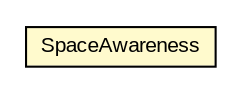 #!/usr/local/bin/dot
#
# Class diagram 
# Generated by UMLGraph version 5.1 (http://www.umlgraph.org/)
#

digraph G {
	edge [fontname="arial",fontsize=10,labelfontname="arial",labelfontsize=10];
	node [fontname="arial",fontsize=10,shape=plaintext];
	nodesep=0.25;
	ranksep=0.5;
	// pl.staszczyk.mysimplebot1.SpaceAwareness
	c208 [label=<<table title="pl.staszczyk.mysimplebot1.SpaceAwareness" border="0" cellborder="1" cellspacing="0" cellpadding="2" port="p" bgcolor="lemonChiffon" href="./SpaceAwareness.html">
		<tr><td><table border="0" cellspacing="0" cellpadding="1">
<tr><td align="center" balign="center"> SpaceAwareness </td></tr>
		</table></td></tr>
		</table>>, fontname="arial", fontcolor="black", fontsize=10.0];
}

